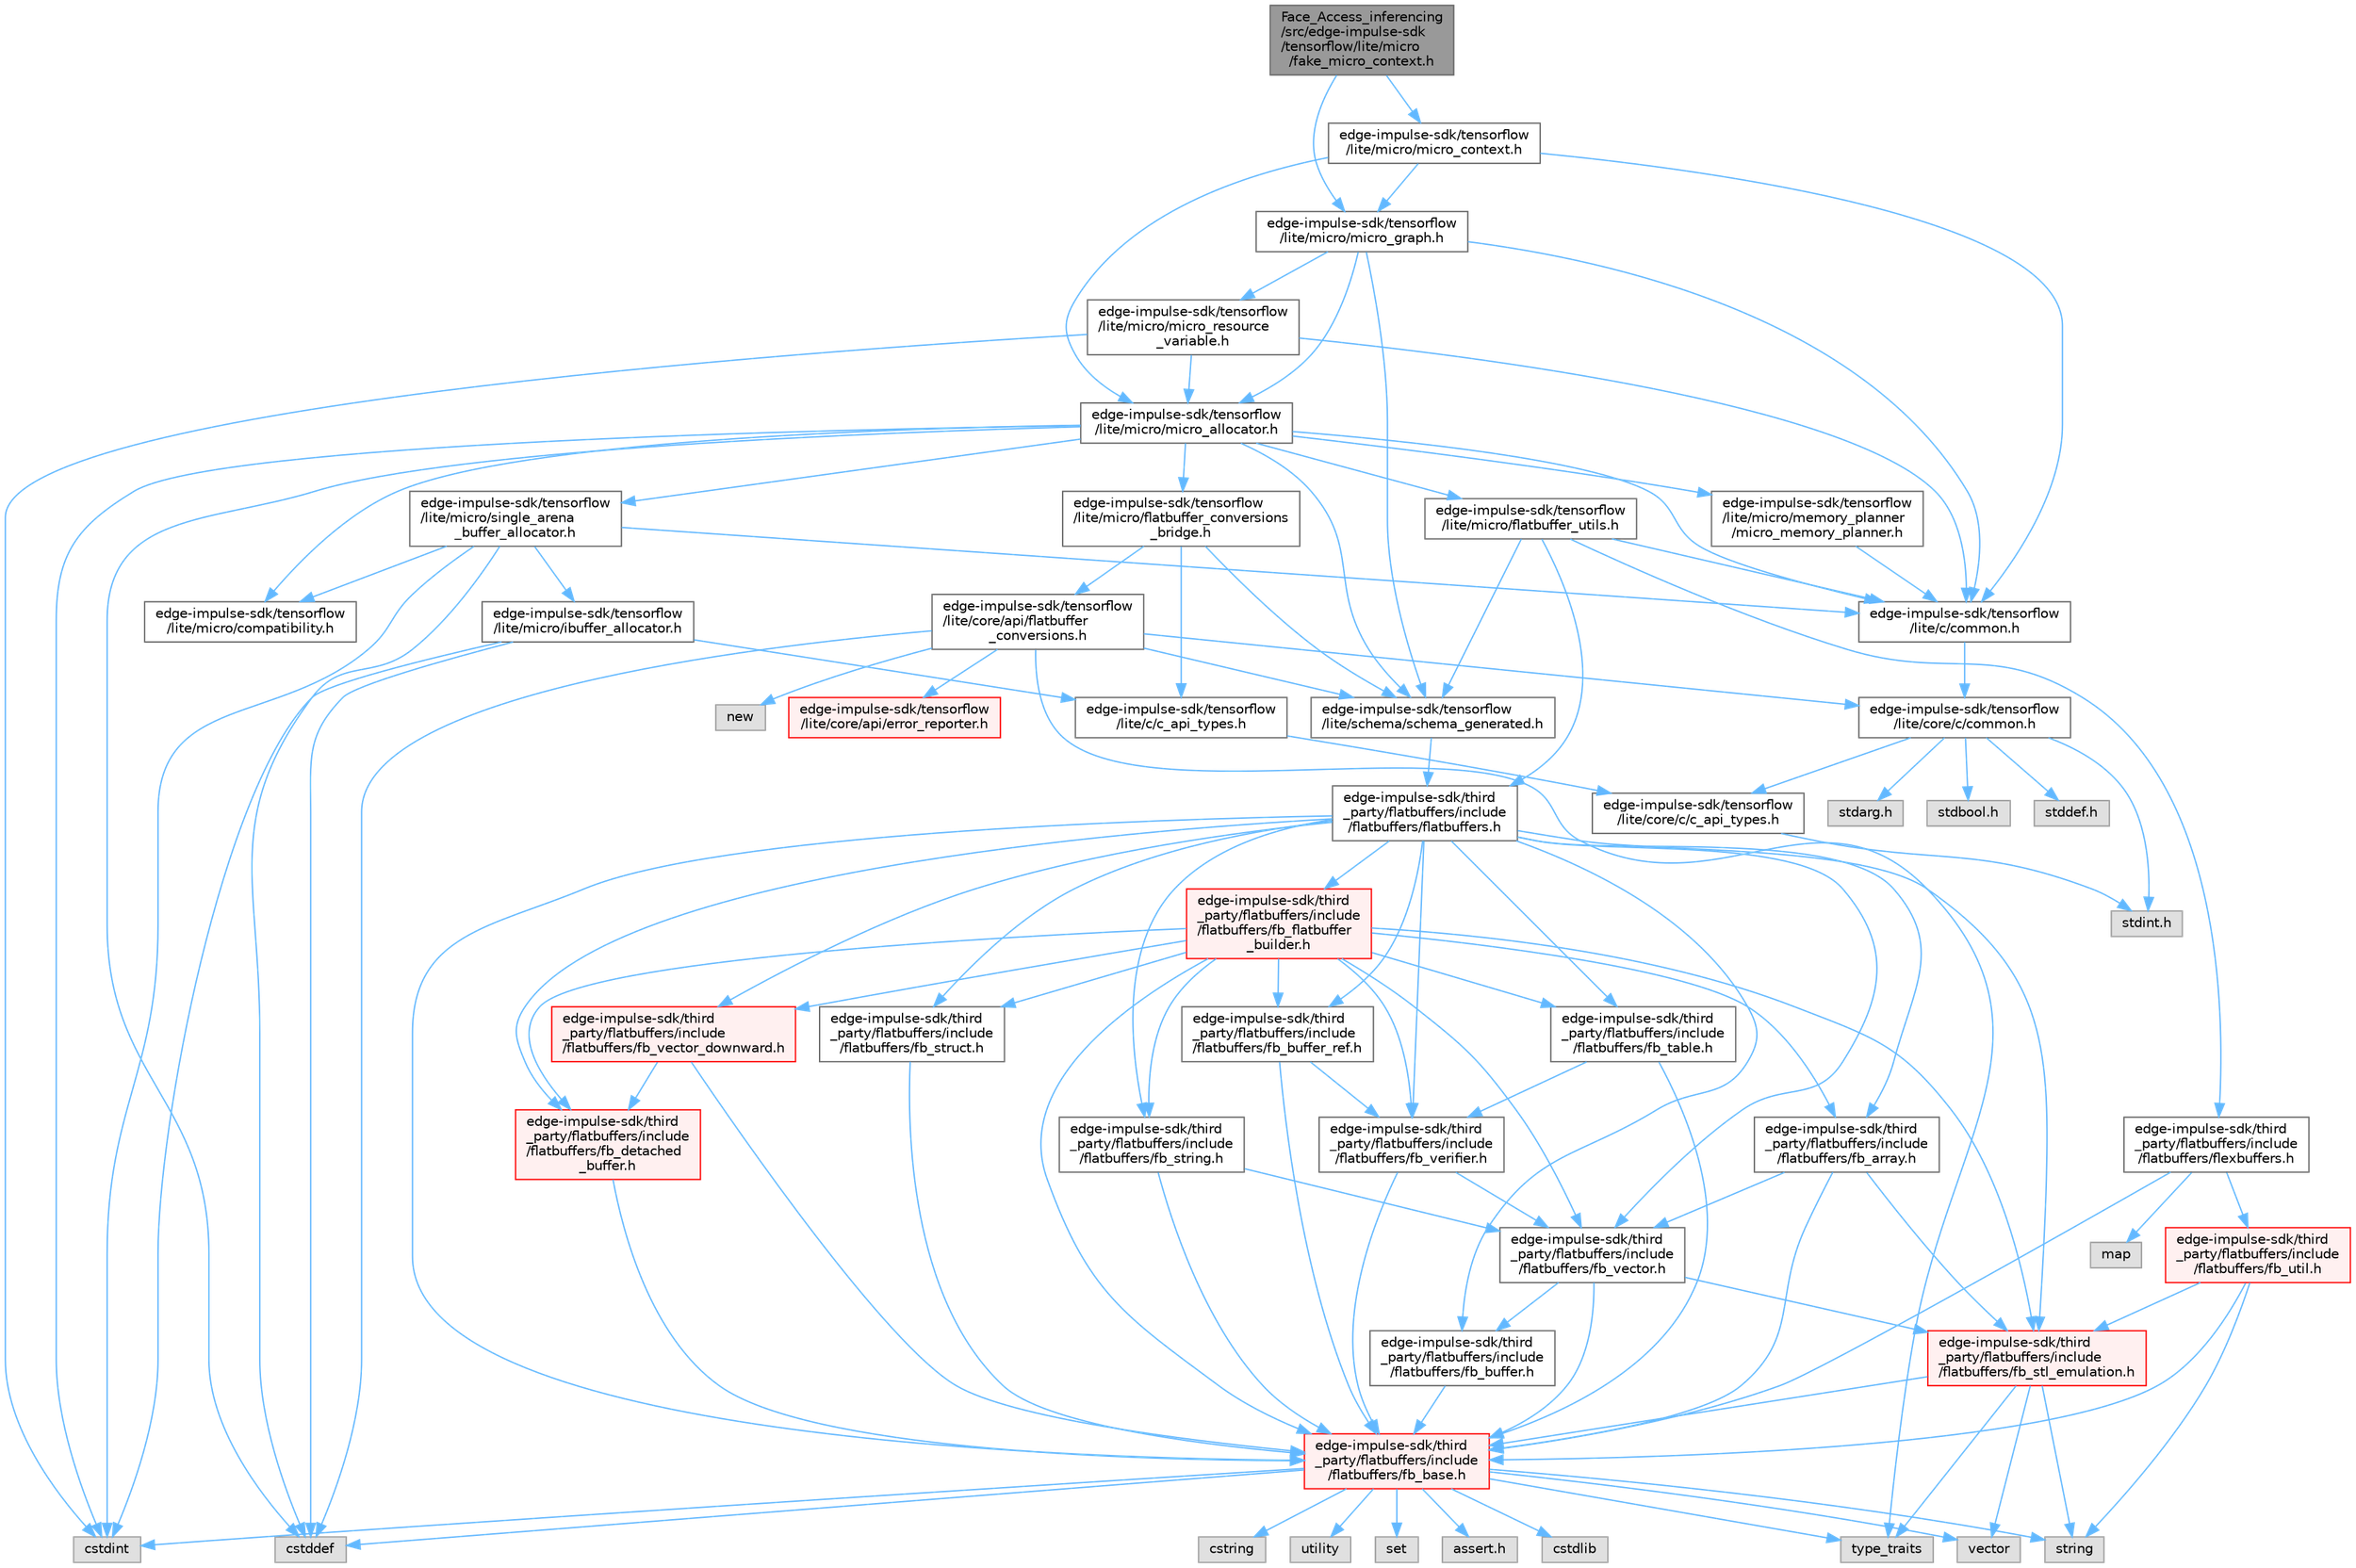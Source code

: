 digraph "Face_Access_inferencing/src/edge-impulse-sdk/tensorflow/lite/micro/fake_micro_context.h"
{
 // LATEX_PDF_SIZE
  bgcolor="transparent";
  edge [fontname=Helvetica,fontsize=10,labelfontname=Helvetica,labelfontsize=10];
  node [fontname=Helvetica,fontsize=10,shape=box,height=0.2,width=0.4];
  Node1 [id="Node000001",label="Face_Access_inferencing\l/src/edge-impulse-sdk\l/tensorflow/lite/micro\l/fake_micro_context.h",height=0.2,width=0.4,color="gray40", fillcolor="grey60", style="filled", fontcolor="black",tooltip=" "];
  Node1 -> Node2 [id="edge116_Node000001_Node000002",color="steelblue1",style="solid",tooltip=" "];
  Node2 [id="Node000002",label="edge-impulse-sdk/tensorflow\l/lite/micro/micro_context.h",height=0.2,width=0.4,color="grey40", fillcolor="white", style="filled",URL="$_face___access__inferencing_2src_2edge-impulse-sdk_2tensorflow_2lite_2micro_2micro__context_8h.html",tooltip=" "];
  Node2 -> Node3 [id="edge117_Node000002_Node000003",color="steelblue1",style="solid",tooltip=" "];
  Node3 [id="Node000003",label="edge-impulse-sdk/tensorflow\l/lite/c/common.h",height=0.2,width=0.4,color="grey40", fillcolor="white", style="filled",URL="$_face___access__inferencing_2src_2edge-impulse-sdk_2tensorflow_2lite_2c_2common_8h.html",tooltip=" "];
  Node3 -> Node4 [id="edge118_Node000003_Node000004",color="steelblue1",style="solid",tooltip=" "];
  Node4 [id="Node000004",label="edge-impulse-sdk/tensorflow\l/lite/core/c/common.h",height=0.2,width=0.4,color="grey40", fillcolor="white", style="filled",URL="$_face___access__inferencing_2src_2edge-impulse-sdk_2tensorflow_2lite_2core_2c_2common_8h.html",tooltip=" "];
  Node4 -> Node5 [id="edge119_Node000004_Node000005",color="steelblue1",style="solid",tooltip=" "];
  Node5 [id="Node000005",label="stdarg.h",height=0.2,width=0.4,color="grey60", fillcolor="#E0E0E0", style="filled",tooltip=" "];
  Node4 -> Node6 [id="edge120_Node000004_Node000006",color="steelblue1",style="solid",tooltip=" "];
  Node6 [id="Node000006",label="stdbool.h",height=0.2,width=0.4,color="grey60", fillcolor="#E0E0E0", style="filled",tooltip=" "];
  Node4 -> Node7 [id="edge121_Node000004_Node000007",color="steelblue1",style="solid",tooltip=" "];
  Node7 [id="Node000007",label="stddef.h",height=0.2,width=0.4,color="grey60", fillcolor="#E0E0E0", style="filled",tooltip=" "];
  Node4 -> Node8 [id="edge122_Node000004_Node000008",color="steelblue1",style="solid",tooltip=" "];
  Node8 [id="Node000008",label="stdint.h",height=0.2,width=0.4,color="grey60", fillcolor="#E0E0E0", style="filled",tooltip=" "];
  Node4 -> Node9 [id="edge123_Node000004_Node000009",color="steelblue1",style="solid",tooltip=" "];
  Node9 [id="Node000009",label="edge-impulse-sdk/tensorflow\l/lite/core/c/c_api_types.h",height=0.2,width=0.4,color="grey40", fillcolor="white", style="filled",URL="$_face___access__inferencing_2src_2edge-impulse-sdk_2tensorflow_2lite_2core_2c_2c__api__types_8h.html",tooltip=" "];
  Node9 -> Node8 [id="edge124_Node000009_Node000008",color="steelblue1",style="solid",tooltip=" "];
  Node2 -> Node10 [id="edge125_Node000002_Node000010",color="steelblue1",style="solid",tooltip=" "];
  Node10 [id="Node000010",label="edge-impulse-sdk/tensorflow\l/lite/micro/micro_allocator.h",height=0.2,width=0.4,color="grey40", fillcolor="white", style="filled",URL="$_face___access__inferencing_2src_2edge-impulse-sdk_2tensorflow_2lite_2micro_2micro__allocator_8h.html",tooltip=" "];
  Node10 -> Node11 [id="edge126_Node000010_Node000011",color="steelblue1",style="solid",tooltip=" "];
  Node11 [id="Node000011",label="cstddef",height=0.2,width=0.4,color="grey60", fillcolor="#E0E0E0", style="filled",tooltip=" "];
  Node10 -> Node12 [id="edge127_Node000010_Node000012",color="steelblue1",style="solid",tooltip=" "];
  Node12 [id="Node000012",label="cstdint",height=0.2,width=0.4,color="grey60", fillcolor="#E0E0E0", style="filled",tooltip=" "];
  Node10 -> Node3 [id="edge128_Node000010_Node000003",color="steelblue1",style="solid",tooltip=" "];
  Node10 -> Node13 [id="edge129_Node000010_Node000013",color="steelblue1",style="solid",tooltip=" "];
  Node13 [id="Node000013",label="edge-impulse-sdk/tensorflow\l/lite/micro/single_arena\l_buffer_allocator.h",height=0.2,width=0.4,color="grey40", fillcolor="white", style="filled",URL="$_face___access__inferencing_2src_2edge-impulse-sdk_2tensorflow_2lite_2micro_2single__arena__buffer__allocator_8h.html",tooltip=" "];
  Node13 -> Node11 [id="edge130_Node000013_Node000011",color="steelblue1",style="solid",tooltip=" "];
  Node13 -> Node12 [id="edge131_Node000013_Node000012",color="steelblue1",style="solid",tooltip=" "];
  Node13 -> Node3 [id="edge132_Node000013_Node000003",color="steelblue1",style="solid",tooltip=" "];
  Node13 -> Node14 [id="edge133_Node000013_Node000014",color="steelblue1",style="solid",tooltip=" "];
  Node14 [id="Node000014",label="edge-impulse-sdk/tensorflow\l/lite/micro/ibuffer_allocator.h",height=0.2,width=0.4,color="grey40", fillcolor="white", style="filled",URL="$_face___access__inferencing_2src_2edge-impulse-sdk_2tensorflow_2lite_2micro_2ibuffer__allocator_8h.html",tooltip=" "];
  Node14 -> Node11 [id="edge134_Node000014_Node000011",color="steelblue1",style="solid",tooltip=" "];
  Node14 -> Node12 [id="edge135_Node000014_Node000012",color="steelblue1",style="solid",tooltip=" "];
  Node14 -> Node15 [id="edge136_Node000014_Node000015",color="steelblue1",style="solid",tooltip=" "];
  Node15 [id="Node000015",label="edge-impulse-sdk/tensorflow\l/lite/c/c_api_types.h",height=0.2,width=0.4,color="grey40", fillcolor="white", style="filled",URL="$_face___access__inferencing_2src_2edge-impulse-sdk_2tensorflow_2lite_2c_2c__api__types_8h.html",tooltip=" "];
  Node15 -> Node9 [id="edge137_Node000015_Node000009",color="steelblue1",style="solid",tooltip=" "];
  Node13 -> Node16 [id="edge138_Node000013_Node000016",color="steelblue1",style="solid",tooltip=" "];
  Node16 [id="Node000016",label="edge-impulse-sdk/tensorflow\l/lite/micro/compatibility.h",height=0.2,width=0.4,color="grey40", fillcolor="white", style="filled",URL="$_face___access__inferencing_2src_2edge-impulse-sdk_2tensorflow_2lite_2micro_2compatibility_8h.html",tooltip=" "];
  Node10 -> Node16 [id="edge139_Node000010_Node000016",color="steelblue1",style="solid",tooltip=" "];
  Node10 -> Node17 [id="edge140_Node000010_Node000017",color="steelblue1",style="solid",tooltip=" "];
  Node17 [id="Node000017",label="edge-impulse-sdk/tensorflow\l/lite/micro/flatbuffer_utils.h",height=0.2,width=0.4,color="grey40", fillcolor="white", style="filled",URL="$_face___access__inferencing_2src_2edge-impulse-sdk_2tensorflow_2lite_2micro_2flatbuffer__utils_8h.html",tooltip=" "];
  Node17 -> Node18 [id="edge141_Node000017_Node000018",color="steelblue1",style="solid",tooltip=" "];
  Node18 [id="Node000018",label="edge-impulse-sdk/third\l_party/flatbuffers/include\l/flatbuffers/flatbuffers.h",height=0.2,width=0.4,color="grey40", fillcolor="white", style="filled",URL="$_face___access__inferencing_2src_2edge-impulse-sdk_2third__party_2flatbuffers_2include_2flatbuffers_2flatbuffers_8h.html",tooltip=" "];
  Node18 -> Node19 [id="edge142_Node000018_Node000019",color="steelblue1",style="solid",tooltip=" "];
  Node19 [id="Node000019",label="edge-impulse-sdk/third\l_party/flatbuffers/include\l/flatbuffers/fb_array.h",height=0.2,width=0.4,color="grey40", fillcolor="white", style="filled",URL="$fb__array_8h.html",tooltip=" "];
  Node19 -> Node20 [id="edge143_Node000019_Node000020",color="steelblue1",style="solid",tooltip=" "];
  Node20 [id="Node000020",label="edge-impulse-sdk/third\l_party/flatbuffers/include\l/flatbuffers/fb_base.h",height=0.2,width=0.4,color="red", fillcolor="#FFF0F0", style="filled",URL="$fb__base_8h.html",tooltip=" "];
  Node20 -> Node21 [id="edge144_Node000020_Node000021",color="steelblue1",style="solid",tooltip=" "];
  Node21 [id="Node000021",label="assert.h",height=0.2,width=0.4,color="grey60", fillcolor="#E0E0E0", style="filled",tooltip=" "];
  Node20 -> Node12 [id="edge145_Node000020_Node000012",color="steelblue1",style="solid",tooltip=" "];
  Node20 -> Node11 [id="edge146_Node000020_Node000011",color="steelblue1",style="solid",tooltip=" "];
  Node20 -> Node22 [id="edge147_Node000020_Node000022",color="steelblue1",style="solid",tooltip=" "];
  Node22 [id="Node000022",label="cstdlib",height=0.2,width=0.4,color="grey60", fillcolor="#E0E0E0", style="filled",tooltip=" "];
  Node20 -> Node23 [id="edge148_Node000020_Node000023",color="steelblue1",style="solid",tooltip=" "];
  Node23 [id="Node000023",label="cstring",height=0.2,width=0.4,color="grey60", fillcolor="#E0E0E0", style="filled",tooltip=" "];
  Node20 -> Node24 [id="edge149_Node000020_Node000024",color="steelblue1",style="solid",tooltip=" "];
  Node24 [id="Node000024",label="utility",height=0.2,width=0.4,color="grey60", fillcolor="#E0E0E0", style="filled",tooltip=" "];
  Node20 -> Node25 [id="edge150_Node000020_Node000025",color="steelblue1",style="solid",tooltip=" "];
  Node25 [id="Node000025",label="string",height=0.2,width=0.4,color="grey60", fillcolor="#E0E0E0", style="filled",tooltip=" "];
  Node20 -> Node26 [id="edge151_Node000020_Node000026",color="steelblue1",style="solid",tooltip=" "];
  Node26 [id="Node000026",label="type_traits",height=0.2,width=0.4,color="grey60", fillcolor="#E0E0E0", style="filled",tooltip=" "];
  Node20 -> Node27 [id="edge152_Node000020_Node000027",color="steelblue1",style="solid",tooltip=" "];
  Node27 [id="Node000027",label="vector",height=0.2,width=0.4,color="grey60", fillcolor="#E0E0E0", style="filled",tooltip=" "];
  Node20 -> Node28 [id="edge153_Node000020_Node000028",color="steelblue1",style="solid",tooltip=" "];
  Node28 [id="Node000028",label="set",height=0.2,width=0.4,color="grey60", fillcolor="#E0E0E0", style="filled",tooltip=" "];
  Node19 -> Node32 [id="edge154_Node000019_Node000032",color="steelblue1",style="solid",tooltip=" "];
  Node32 [id="Node000032",label="edge-impulse-sdk/third\l_party/flatbuffers/include\l/flatbuffers/fb_stl_emulation.h",height=0.2,width=0.4,color="red", fillcolor="#FFF0F0", style="filled",URL="$fb__stl__emulation_8h.html",tooltip=" "];
  Node32 -> Node20 [id="edge155_Node000032_Node000020",color="steelblue1",style="solid",tooltip=" "];
  Node32 -> Node25 [id="edge156_Node000032_Node000025",color="steelblue1",style="solid",tooltip=" "];
  Node32 -> Node26 [id="edge157_Node000032_Node000026",color="steelblue1",style="solid",tooltip=" "];
  Node32 -> Node27 [id="edge158_Node000032_Node000027",color="steelblue1",style="solid",tooltip=" "];
  Node19 -> Node34 [id="edge159_Node000019_Node000034",color="steelblue1",style="solid",tooltip=" "];
  Node34 [id="Node000034",label="edge-impulse-sdk/third\l_party/flatbuffers/include\l/flatbuffers/fb_vector.h",height=0.2,width=0.4,color="grey40", fillcolor="white", style="filled",URL="$fb__vector_8h.html",tooltip=" "];
  Node34 -> Node20 [id="edge160_Node000034_Node000020",color="steelblue1",style="solid",tooltip=" "];
  Node34 -> Node35 [id="edge161_Node000034_Node000035",color="steelblue1",style="solid",tooltip=" "];
  Node35 [id="Node000035",label="edge-impulse-sdk/third\l_party/flatbuffers/include\l/flatbuffers/fb_buffer.h",height=0.2,width=0.4,color="grey40", fillcolor="white", style="filled",URL="$fb__buffer_8h.html",tooltip=" "];
  Node35 -> Node20 [id="edge162_Node000035_Node000020",color="steelblue1",style="solid",tooltip=" "];
  Node34 -> Node32 [id="edge163_Node000034_Node000032",color="steelblue1",style="solid",tooltip=" "];
  Node18 -> Node20 [id="edge164_Node000018_Node000020",color="steelblue1",style="solid",tooltip=" "];
  Node18 -> Node35 [id="edge165_Node000018_Node000035",color="steelblue1",style="solid",tooltip=" "];
  Node18 -> Node36 [id="edge166_Node000018_Node000036",color="steelblue1",style="solid",tooltip=" "];
  Node36 [id="Node000036",label="edge-impulse-sdk/third\l_party/flatbuffers/include\l/flatbuffers/fb_buffer_ref.h",height=0.2,width=0.4,color="grey40", fillcolor="white", style="filled",URL="$fb__buffer__ref_8h.html",tooltip=" "];
  Node36 -> Node20 [id="edge167_Node000036_Node000020",color="steelblue1",style="solid",tooltip=" "];
  Node36 -> Node37 [id="edge168_Node000036_Node000037",color="steelblue1",style="solid",tooltip=" "];
  Node37 [id="Node000037",label="edge-impulse-sdk/third\l_party/flatbuffers/include\l/flatbuffers/fb_verifier.h",height=0.2,width=0.4,color="grey40", fillcolor="white", style="filled",URL="$fb__verifier_8h.html",tooltip=" "];
  Node37 -> Node20 [id="edge169_Node000037_Node000020",color="steelblue1",style="solid",tooltip=" "];
  Node37 -> Node34 [id="edge170_Node000037_Node000034",color="steelblue1",style="solid",tooltip=" "];
  Node18 -> Node38 [id="edge171_Node000018_Node000038",color="steelblue1",style="solid",tooltip=" "];
  Node38 [id="Node000038",label="edge-impulse-sdk/third\l_party/flatbuffers/include\l/flatbuffers/fb_detached\l_buffer.h",height=0.2,width=0.4,color="red", fillcolor="#FFF0F0", style="filled",URL="$fb__detached__buffer_8h.html",tooltip=" "];
  Node38 -> Node20 [id="edge172_Node000038_Node000020",color="steelblue1",style="solid",tooltip=" "];
  Node18 -> Node41 [id="edge173_Node000018_Node000041",color="steelblue1",style="solid",tooltip=" "];
  Node41 [id="Node000041",label="edge-impulse-sdk/third\l_party/flatbuffers/include\l/flatbuffers/fb_flatbuffer\l_builder.h",height=0.2,width=0.4,color="red", fillcolor="#FFF0F0", style="filled",URL="$fb__flatbuffer__builder_8h.html",tooltip=" "];
  Node41 -> Node19 [id="edge174_Node000041_Node000019",color="steelblue1",style="solid",tooltip=" "];
  Node41 -> Node20 [id="edge175_Node000041_Node000020",color="steelblue1",style="solid",tooltip=" "];
  Node41 -> Node36 [id="edge176_Node000041_Node000036",color="steelblue1",style="solid",tooltip=" "];
  Node41 -> Node38 [id="edge177_Node000041_Node000038",color="steelblue1",style="solid",tooltip=" "];
  Node41 -> Node32 [id="edge178_Node000041_Node000032",color="steelblue1",style="solid",tooltip=" "];
  Node41 -> Node44 [id="edge179_Node000041_Node000044",color="steelblue1",style="solid",tooltip=" "];
  Node44 [id="Node000044",label="edge-impulse-sdk/third\l_party/flatbuffers/include\l/flatbuffers/fb_string.h",height=0.2,width=0.4,color="grey40", fillcolor="white", style="filled",URL="$fb__string_8h.html",tooltip=" "];
  Node44 -> Node20 [id="edge180_Node000044_Node000020",color="steelblue1",style="solid",tooltip=" "];
  Node44 -> Node34 [id="edge181_Node000044_Node000034",color="steelblue1",style="solid",tooltip=" "];
  Node41 -> Node45 [id="edge182_Node000041_Node000045",color="steelblue1",style="solid",tooltip=" "];
  Node45 [id="Node000045",label="edge-impulse-sdk/third\l_party/flatbuffers/include\l/flatbuffers/fb_struct.h",height=0.2,width=0.4,color="grey40", fillcolor="white", style="filled",URL="$fb__struct_8h.html",tooltip=" "];
  Node45 -> Node20 [id="edge183_Node000045_Node000020",color="steelblue1",style="solid",tooltip=" "];
  Node41 -> Node46 [id="edge184_Node000041_Node000046",color="steelblue1",style="solid",tooltip=" "];
  Node46 [id="Node000046",label="edge-impulse-sdk/third\l_party/flatbuffers/include\l/flatbuffers/fb_table.h",height=0.2,width=0.4,color="grey40", fillcolor="white", style="filled",URL="$fb__table_8h.html",tooltip=" "];
  Node46 -> Node20 [id="edge185_Node000046_Node000020",color="steelblue1",style="solid",tooltip=" "];
  Node46 -> Node37 [id="edge186_Node000046_Node000037",color="steelblue1",style="solid",tooltip=" "];
  Node41 -> Node34 [id="edge187_Node000041_Node000034",color="steelblue1",style="solid",tooltip=" "];
  Node41 -> Node47 [id="edge188_Node000041_Node000047",color="steelblue1",style="solid",tooltip=" "];
  Node47 [id="Node000047",label="edge-impulse-sdk/third\l_party/flatbuffers/include\l/flatbuffers/fb_vector_downward.h",height=0.2,width=0.4,color="red", fillcolor="#FFF0F0", style="filled",URL="$fb__vector__downward_8h.html",tooltip=" "];
  Node47 -> Node20 [id="edge189_Node000047_Node000020",color="steelblue1",style="solid",tooltip=" "];
  Node47 -> Node38 [id="edge190_Node000047_Node000038",color="steelblue1",style="solid",tooltip=" "];
  Node41 -> Node37 [id="edge191_Node000041_Node000037",color="steelblue1",style="solid",tooltip=" "];
  Node18 -> Node32 [id="edge192_Node000018_Node000032",color="steelblue1",style="solid",tooltip=" "];
  Node18 -> Node44 [id="edge193_Node000018_Node000044",color="steelblue1",style="solid",tooltip=" "];
  Node18 -> Node45 [id="edge194_Node000018_Node000045",color="steelblue1",style="solid",tooltip=" "];
  Node18 -> Node46 [id="edge195_Node000018_Node000046",color="steelblue1",style="solid",tooltip=" "];
  Node18 -> Node34 [id="edge196_Node000018_Node000034",color="steelblue1",style="solid",tooltip=" "];
  Node18 -> Node47 [id="edge197_Node000018_Node000047",color="steelblue1",style="solid",tooltip=" "];
  Node18 -> Node37 [id="edge198_Node000018_Node000037",color="steelblue1",style="solid",tooltip=" "];
  Node17 -> Node48 [id="edge199_Node000017_Node000048",color="steelblue1",style="solid",tooltip=" "];
  Node48 [id="Node000048",label="edge-impulse-sdk/third\l_party/flatbuffers/include\l/flatbuffers/flexbuffers.h",height=0.2,width=0.4,color="grey40", fillcolor="white", style="filled",URL="$_face___access__inferencing_2src_2edge-impulse-sdk_2third__party_2flatbuffers_2include_2flatbuffers_2flexbuffers_8h.html",tooltip=" "];
  Node48 -> Node49 [id="edge200_Node000048_Node000049",color="steelblue1",style="solid",tooltip=" "];
  Node49 [id="Node000049",label="map",height=0.2,width=0.4,color="grey60", fillcolor="#E0E0E0", style="filled",tooltip=" "];
  Node48 -> Node20 [id="edge201_Node000048_Node000020",color="steelblue1",style="solid",tooltip=" "];
  Node48 -> Node50 [id="edge202_Node000048_Node000050",color="steelblue1",style="solid",tooltip=" "];
  Node50 [id="Node000050",label="edge-impulse-sdk/third\l_party/flatbuffers/include\l/flatbuffers/fb_util.h",height=0.2,width=0.4,color="red", fillcolor="#FFF0F0", style="filled",URL="$fb__util_8h.html",tooltip=" "];
  Node50 -> Node20 [id="edge203_Node000050_Node000020",color="steelblue1",style="solid",tooltip=" "];
  Node50 -> Node32 [id="edge204_Node000050_Node000032",color="steelblue1",style="solid",tooltip=" "];
  Node50 -> Node25 [id="edge205_Node000050_Node000025",color="steelblue1",style="solid",tooltip=" "];
  Node17 -> Node3 [id="edge206_Node000017_Node000003",color="steelblue1",style="solid",tooltip=" "];
  Node17 -> Node55 [id="edge207_Node000017_Node000055",color="steelblue1",style="solid",tooltip=" "];
  Node55 [id="Node000055",label="edge-impulse-sdk/tensorflow\l/lite/schema/schema_generated.h",height=0.2,width=0.4,color="grey40", fillcolor="white", style="filled",URL="$_face___access__inferencing_2src_2edge-impulse-sdk_2tensorflow_2lite_2schema_2schema__generated_8h.html",tooltip=" "];
  Node55 -> Node18 [id="edge208_Node000055_Node000018",color="steelblue1",style="solid",tooltip=" "];
  Node10 -> Node56 [id="edge209_Node000010_Node000056",color="steelblue1",style="solid",tooltip=" "];
  Node56 [id="Node000056",label="edge-impulse-sdk/tensorflow\l/lite/micro/memory_planner\l/micro_memory_planner.h",height=0.2,width=0.4,color="grey40", fillcolor="white", style="filled",URL="$_face___access__inferencing_2src_2edge-impulse-sdk_2tensorflow_2lite_2micro_2memory__planner_2micro__memory__planner_8h.html",tooltip=" "];
  Node56 -> Node3 [id="edge210_Node000056_Node000003",color="steelblue1",style="solid",tooltip=" "];
  Node10 -> Node57 [id="edge211_Node000010_Node000057",color="steelblue1",style="solid",tooltip=" "];
  Node57 [id="Node000057",label="edge-impulse-sdk/tensorflow\l/lite/micro/flatbuffer_conversions\l_bridge.h",height=0.2,width=0.4,color="grey40", fillcolor="white", style="filled",URL="$_face___access__inferencing_2src_2edge-impulse-sdk_2tensorflow_2lite_2micro_2flatbuffer__conversions__bridge_8h.html",tooltip=" "];
  Node57 -> Node15 [id="edge212_Node000057_Node000015",color="steelblue1",style="solid",tooltip=" "];
  Node57 -> Node58 [id="edge213_Node000057_Node000058",color="steelblue1",style="solid",tooltip=" "];
  Node58 [id="Node000058",label="edge-impulse-sdk/tensorflow\l/lite/core/api/flatbuffer\l_conversions.h",height=0.2,width=0.4,color="grey40", fillcolor="white", style="filled",URL="$_face___access__inferencing_2src_2edge-impulse-sdk_2tensorflow_2lite_2core_2api_2flatbuffer__conversions_8h.html",tooltip=" "];
  Node58 -> Node11 [id="edge214_Node000058_Node000011",color="steelblue1",style="solid",tooltip=" "];
  Node58 -> Node59 [id="edge215_Node000058_Node000059",color="steelblue1",style="solid",tooltip=" "];
  Node59 [id="Node000059",label="new",height=0.2,width=0.4,color="grey60", fillcolor="#E0E0E0", style="filled",tooltip=" "];
  Node58 -> Node26 [id="edge216_Node000058_Node000026",color="steelblue1",style="solid",tooltip=" "];
  Node58 -> Node60 [id="edge217_Node000058_Node000060",color="steelblue1",style="solid",tooltip=" "];
  Node60 [id="Node000060",label="edge-impulse-sdk/tensorflow\l/lite/core/api/error_reporter.h",height=0.2,width=0.4,color="red", fillcolor="#FFF0F0", style="filled",URL="$_face___access__inferencing_2src_2edge-impulse-sdk_2tensorflow_2lite_2core_2api_2error__reporter_8h.html",tooltip=" "];
  Node58 -> Node4 [id="edge218_Node000058_Node000004",color="steelblue1",style="solid",tooltip=" "];
  Node58 -> Node55 [id="edge219_Node000058_Node000055",color="steelblue1",style="solid",tooltip=" "];
  Node57 -> Node55 [id="edge220_Node000057_Node000055",color="steelblue1",style="solid",tooltip=" "];
  Node10 -> Node55 [id="edge221_Node000010_Node000055",color="steelblue1",style="solid",tooltip=" "];
  Node2 -> Node62 [id="edge222_Node000002_Node000062",color="steelblue1",style="solid",tooltip=" "];
  Node62 [id="Node000062",label="edge-impulse-sdk/tensorflow\l/lite/micro/micro_graph.h",height=0.2,width=0.4,color="grey40", fillcolor="white", style="filled",URL="$_face___access__inferencing_2src_2edge-impulse-sdk_2tensorflow_2lite_2micro_2micro__graph_8h.html",tooltip=" "];
  Node62 -> Node3 [id="edge223_Node000062_Node000003",color="steelblue1",style="solid",tooltip=" "];
  Node62 -> Node10 [id="edge224_Node000062_Node000010",color="steelblue1",style="solid",tooltip=" "];
  Node62 -> Node63 [id="edge225_Node000062_Node000063",color="steelblue1",style="solid",tooltip=" "];
  Node63 [id="Node000063",label="edge-impulse-sdk/tensorflow\l/lite/micro/micro_resource\l_variable.h",height=0.2,width=0.4,color="grey40", fillcolor="white", style="filled",URL="$_face___access__inferencing_2src_2edge-impulse-sdk_2tensorflow_2lite_2micro_2micro__resource__variable_8h.html",tooltip=" "];
  Node63 -> Node12 [id="edge226_Node000063_Node000012",color="steelblue1",style="solid",tooltip=" "];
  Node63 -> Node3 [id="edge227_Node000063_Node000003",color="steelblue1",style="solid",tooltip=" "];
  Node63 -> Node10 [id="edge228_Node000063_Node000010",color="steelblue1",style="solid",tooltip=" "];
  Node62 -> Node55 [id="edge229_Node000062_Node000055",color="steelblue1",style="solid",tooltip=" "];
  Node1 -> Node62 [id="edge230_Node000001_Node000062",color="steelblue1",style="solid",tooltip=" "];
}
